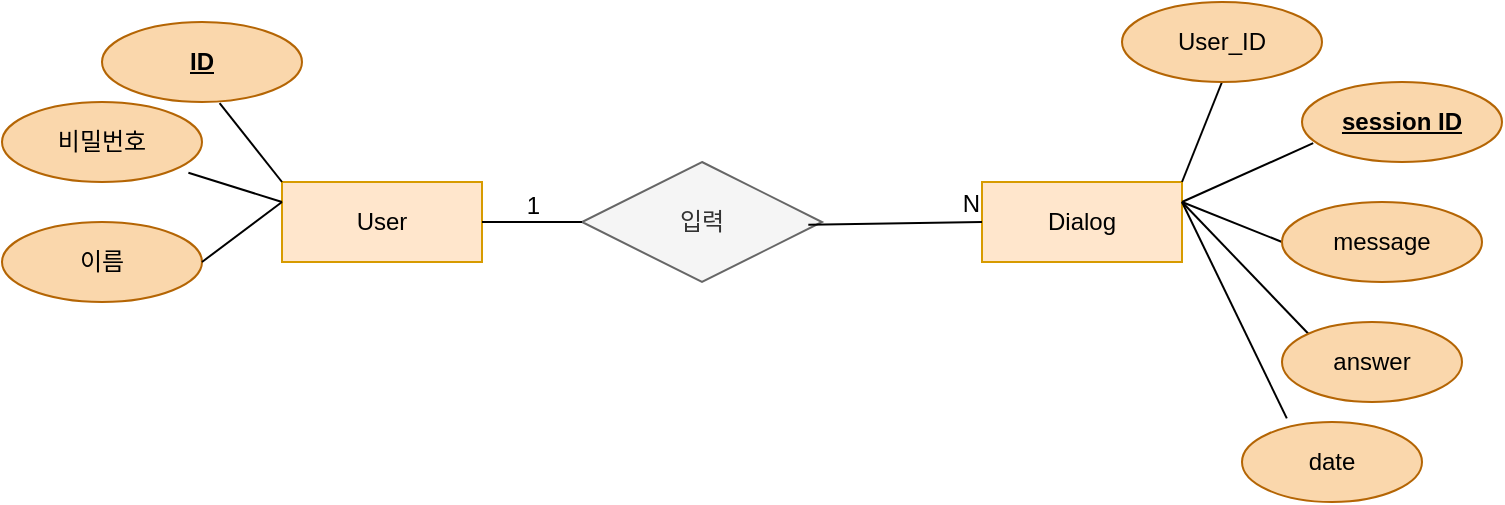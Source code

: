 <mxfile version="22.1.2" type="github">
  <diagram name="Page-1" id="2YBvvXClWsGukQMizWep">
    <mxGraphModel dx="1050" dy="613" grid="0" gridSize="10" guides="1" tooltips="1" connect="1" arrows="1" fold="1" page="1" pageScale="1" pageWidth="850" pageHeight="1100" math="0" shadow="0">
      <root>
        <mxCell id="0" />
        <mxCell id="1" parent="0" />
        <mxCell id="lu0mgNzLaSJTNHOdqmoG-1" value="Dialog" style="whiteSpace=wrap;html=1;align=center;strokeColor=#d79b00;fillStyle=solid;fillColor=#ffe6cc;" vertex="1" parent="1">
          <mxGeometry x="560" y="400" width="100" height="40" as="geometry" />
        </mxCell>
        <mxCell id="lu0mgNzLaSJTNHOdqmoG-2" value="User" style="whiteSpace=wrap;html=1;align=center;strokeColor=#d79b00;fillStyle=solid;fillColor=#ffe6cc;" vertex="1" parent="1">
          <mxGeometry x="210" y="400" width="100" height="40" as="geometry" />
        </mxCell>
        <mxCell id="lu0mgNzLaSJTNHOdqmoG-3" value="입력" style="shape=rhombus;perimeter=rhombusPerimeter;whiteSpace=wrap;html=1;align=center;fillColor=#f5f5f5;fontColor=#333333;strokeColor=#666666;" vertex="1" parent="1">
          <mxGeometry x="360" y="390" width="120" height="60" as="geometry" />
        </mxCell>
        <mxCell id="lu0mgNzLaSJTNHOdqmoG-4" value="" style="endArrow=none;html=1;rounded=0;entryX=0;entryY=0;entryDx=0;entryDy=0;exitX=0.588;exitY=1.015;exitDx=0;exitDy=0;exitPerimeter=0;" edge="1" parent="1" source="lu0mgNzLaSJTNHOdqmoG-27" target="lu0mgNzLaSJTNHOdqmoG-2">
          <mxGeometry relative="1" as="geometry">
            <mxPoint x="190" y="350" as="sourcePoint" />
            <mxPoint x="500" y="420" as="targetPoint" />
          </mxGeometry>
        </mxCell>
        <mxCell id="lu0mgNzLaSJTNHOdqmoG-7" value="" style="endArrow=none;html=1;rounded=0;entryX=0;entryY=0.25;entryDx=0;entryDy=0;exitX=0.932;exitY=0.885;exitDx=0;exitDy=0;exitPerimeter=0;" edge="1" parent="1" source="lu0mgNzLaSJTNHOdqmoG-8" target="lu0mgNzLaSJTNHOdqmoG-2">
          <mxGeometry relative="1" as="geometry">
            <mxPoint x="140" y="390" as="sourcePoint" />
            <mxPoint x="160" y="440" as="targetPoint" />
          </mxGeometry>
        </mxCell>
        <mxCell id="lu0mgNzLaSJTNHOdqmoG-8" value="비밀번호" style="ellipse;whiteSpace=wrap;html=1;align=center;fillColor=#fad7ac;strokeColor=#b46504;" vertex="1" parent="1">
          <mxGeometry x="70" y="360" width="100" height="40" as="geometry" />
        </mxCell>
        <mxCell id="lu0mgNzLaSJTNHOdqmoG-9" value="이름" style="ellipse;whiteSpace=wrap;html=1;align=center;direction=west;fillColor=#fad7ac;strokeColor=#b46504;" vertex="1" parent="1">
          <mxGeometry x="70" y="420" width="100" height="40" as="geometry" />
        </mxCell>
        <mxCell id="lu0mgNzLaSJTNHOdqmoG-10" value="" style="endArrow=none;html=1;rounded=0;entryX=0;entryY=0.25;entryDx=0;entryDy=0;exitX=0;exitY=0.5;exitDx=0;exitDy=0;" edge="1" parent="1" source="lu0mgNzLaSJTNHOdqmoG-9" target="lu0mgNzLaSJTNHOdqmoG-2">
          <mxGeometry relative="1" as="geometry">
            <mxPoint x="163" y="450" as="sourcePoint" />
            <mxPoint x="210" y="465" as="targetPoint" />
          </mxGeometry>
        </mxCell>
        <mxCell id="lu0mgNzLaSJTNHOdqmoG-11" value="" style="endArrow=none;html=1;rounded=0;entryX=1;entryY=0;entryDx=0;entryDy=0;exitX=0.5;exitY=1;exitDx=0;exitDy=0;" edge="1" parent="1" source="lu0mgNzLaSJTNHOdqmoG-12" target="lu0mgNzLaSJTNHOdqmoG-1">
          <mxGeometry relative="1" as="geometry">
            <mxPoint x="690" y="350" as="sourcePoint" />
            <mxPoint x="710" y="400" as="targetPoint" />
          </mxGeometry>
        </mxCell>
        <mxCell id="lu0mgNzLaSJTNHOdqmoG-12" value="User_ID" style="ellipse;whiteSpace=wrap;html=1;align=center;fillColor=#fad7ac;strokeColor=#b46504;" vertex="1" parent="1">
          <mxGeometry x="630" y="310" width="100" height="40" as="geometry" />
        </mxCell>
        <mxCell id="lu0mgNzLaSJTNHOdqmoG-14" value="" style="endArrow=none;html=1;rounded=0;entryX=1;entryY=0.25;entryDx=0;entryDy=0;exitX=0.056;exitY=0.765;exitDx=0;exitDy=0;exitPerimeter=0;" edge="1" parent="1" source="lu0mgNzLaSJTNHOdqmoG-28" target="lu0mgNzLaSJTNHOdqmoG-1">
          <mxGeometry relative="1" as="geometry">
            <mxPoint x="724" y="398.4" as="sourcePoint" />
            <mxPoint x="750" y="425" as="targetPoint" />
          </mxGeometry>
        </mxCell>
        <mxCell id="lu0mgNzLaSJTNHOdqmoG-16" value="" style="endArrow=none;html=1;rounded=0;entryX=1;entryY=0.25;entryDx=0;entryDy=0;exitX=0;exitY=0.5;exitDx=0;exitDy=0;" edge="1" parent="1" source="lu0mgNzLaSJTNHOdqmoG-17" target="lu0mgNzLaSJTNHOdqmoG-1">
          <mxGeometry relative="1" as="geometry">
            <mxPoint x="740" y="405" as="sourcePoint" />
            <mxPoint x="670" y="440" as="targetPoint" />
          </mxGeometry>
        </mxCell>
        <mxCell id="lu0mgNzLaSJTNHOdqmoG-17" value="message" style="ellipse;whiteSpace=wrap;html=1;align=center;fillColor=#fad7ac;strokeColor=#b46504;" vertex="1" parent="1">
          <mxGeometry x="710" y="410" width="100" height="40" as="geometry" />
        </mxCell>
        <mxCell id="lu0mgNzLaSJTNHOdqmoG-18" value="" style="endArrow=none;html=1;rounded=0;entryX=1;entryY=0.25;entryDx=0;entryDy=0;exitX=0;exitY=0;exitDx=0;exitDy=0;" edge="1" parent="1" source="lu0mgNzLaSJTNHOdqmoG-19" target="lu0mgNzLaSJTNHOdqmoG-1">
          <mxGeometry relative="1" as="geometry">
            <mxPoint x="730" y="465" as="sourcePoint" />
            <mxPoint x="660" y="440" as="targetPoint" />
          </mxGeometry>
        </mxCell>
        <mxCell id="lu0mgNzLaSJTNHOdqmoG-19" value="answer" style="ellipse;whiteSpace=wrap;html=1;align=center;fillColor=#fad7ac;strokeColor=#b46504;" vertex="1" parent="1">
          <mxGeometry x="710" y="470" width="90" height="40" as="geometry" />
        </mxCell>
        <mxCell id="lu0mgNzLaSJTNHOdqmoG-20" value="" style="endArrow=none;html=1;rounded=0;entryX=1;entryY=0.25;entryDx=0;entryDy=0;exitX=0.249;exitY=-0.045;exitDx=0;exitDy=0;exitPerimeter=0;" edge="1" parent="1" source="lu0mgNzLaSJTNHOdqmoG-21" target="lu0mgNzLaSJTNHOdqmoG-1">
          <mxGeometry relative="1" as="geometry">
            <mxPoint x="710" y="515" as="sourcePoint" />
            <mxPoint x="670" y="380" as="targetPoint" />
          </mxGeometry>
        </mxCell>
        <mxCell id="lu0mgNzLaSJTNHOdqmoG-21" value="date" style="ellipse;whiteSpace=wrap;html=1;align=center;fillColor=#fad7ac;strokeColor=#b46504;" vertex="1" parent="1">
          <mxGeometry x="690" y="520" width="90" height="40" as="geometry" />
        </mxCell>
        <mxCell id="lu0mgNzLaSJTNHOdqmoG-23" value="" style="endArrow=none;html=1;rounded=0;entryX=0;entryY=0.5;entryDx=0;entryDy=0;exitX=1;exitY=0.5;exitDx=0;exitDy=0;" edge="1" parent="1" source="lu0mgNzLaSJTNHOdqmoG-2" target="lu0mgNzLaSJTNHOdqmoG-3">
          <mxGeometry relative="1" as="geometry">
            <mxPoint x="340" y="420" as="sourcePoint" />
            <mxPoint x="500" y="420" as="targetPoint" />
          </mxGeometry>
        </mxCell>
        <mxCell id="lu0mgNzLaSJTNHOdqmoG-24" value="1" style="resizable=0;html=1;whiteSpace=wrap;align=right;verticalAlign=bottom;" connectable="0" vertex="1" parent="lu0mgNzLaSJTNHOdqmoG-23">
          <mxGeometry x="1" relative="1" as="geometry">
            <mxPoint x="-20" as="offset" />
          </mxGeometry>
        </mxCell>
        <mxCell id="lu0mgNzLaSJTNHOdqmoG-25" value="" style="endArrow=none;html=1;rounded=0;entryX=0;entryY=0.5;entryDx=0;entryDy=0;exitX=0.943;exitY=0.523;exitDx=0;exitDy=0;exitPerimeter=0;" edge="1" parent="1" source="lu0mgNzLaSJTNHOdqmoG-3">
          <mxGeometry relative="1" as="geometry">
            <mxPoint x="480" y="420" as="sourcePoint" />
            <mxPoint x="560" y="420" as="targetPoint" />
          </mxGeometry>
        </mxCell>
        <mxCell id="lu0mgNzLaSJTNHOdqmoG-26" value="N" style="resizable=0;html=1;whiteSpace=wrap;align=right;verticalAlign=bottom;" connectable="0" vertex="1" parent="lu0mgNzLaSJTNHOdqmoG-25">
          <mxGeometry x="1" relative="1" as="geometry" />
        </mxCell>
        <mxCell id="lu0mgNzLaSJTNHOdqmoG-27" value="&lt;b&gt;ID&lt;/b&gt;" style="ellipse;whiteSpace=wrap;html=1;align=center;fontStyle=4;fillColor=#fad7ac;strokeColor=#b46504;" vertex="1" parent="1">
          <mxGeometry x="120" y="320" width="100" height="40" as="geometry" />
        </mxCell>
        <mxCell id="lu0mgNzLaSJTNHOdqmoG-28" value="&lt;b&gt;session ID&lt;/b&gt;" style="ellipse;whiteSpace=wrap;html=1;align=center;fontStyle=4;fillColor=#fad7ac;strokeColor=#b46504;" vertex="1" parent="1">
          <mxGeometry x="720" y="350" width="100" height="40" as="geometry" />
        </mxCell>
      </root>
    </mxGraphModel>
  </diagram>
</mxfile>
